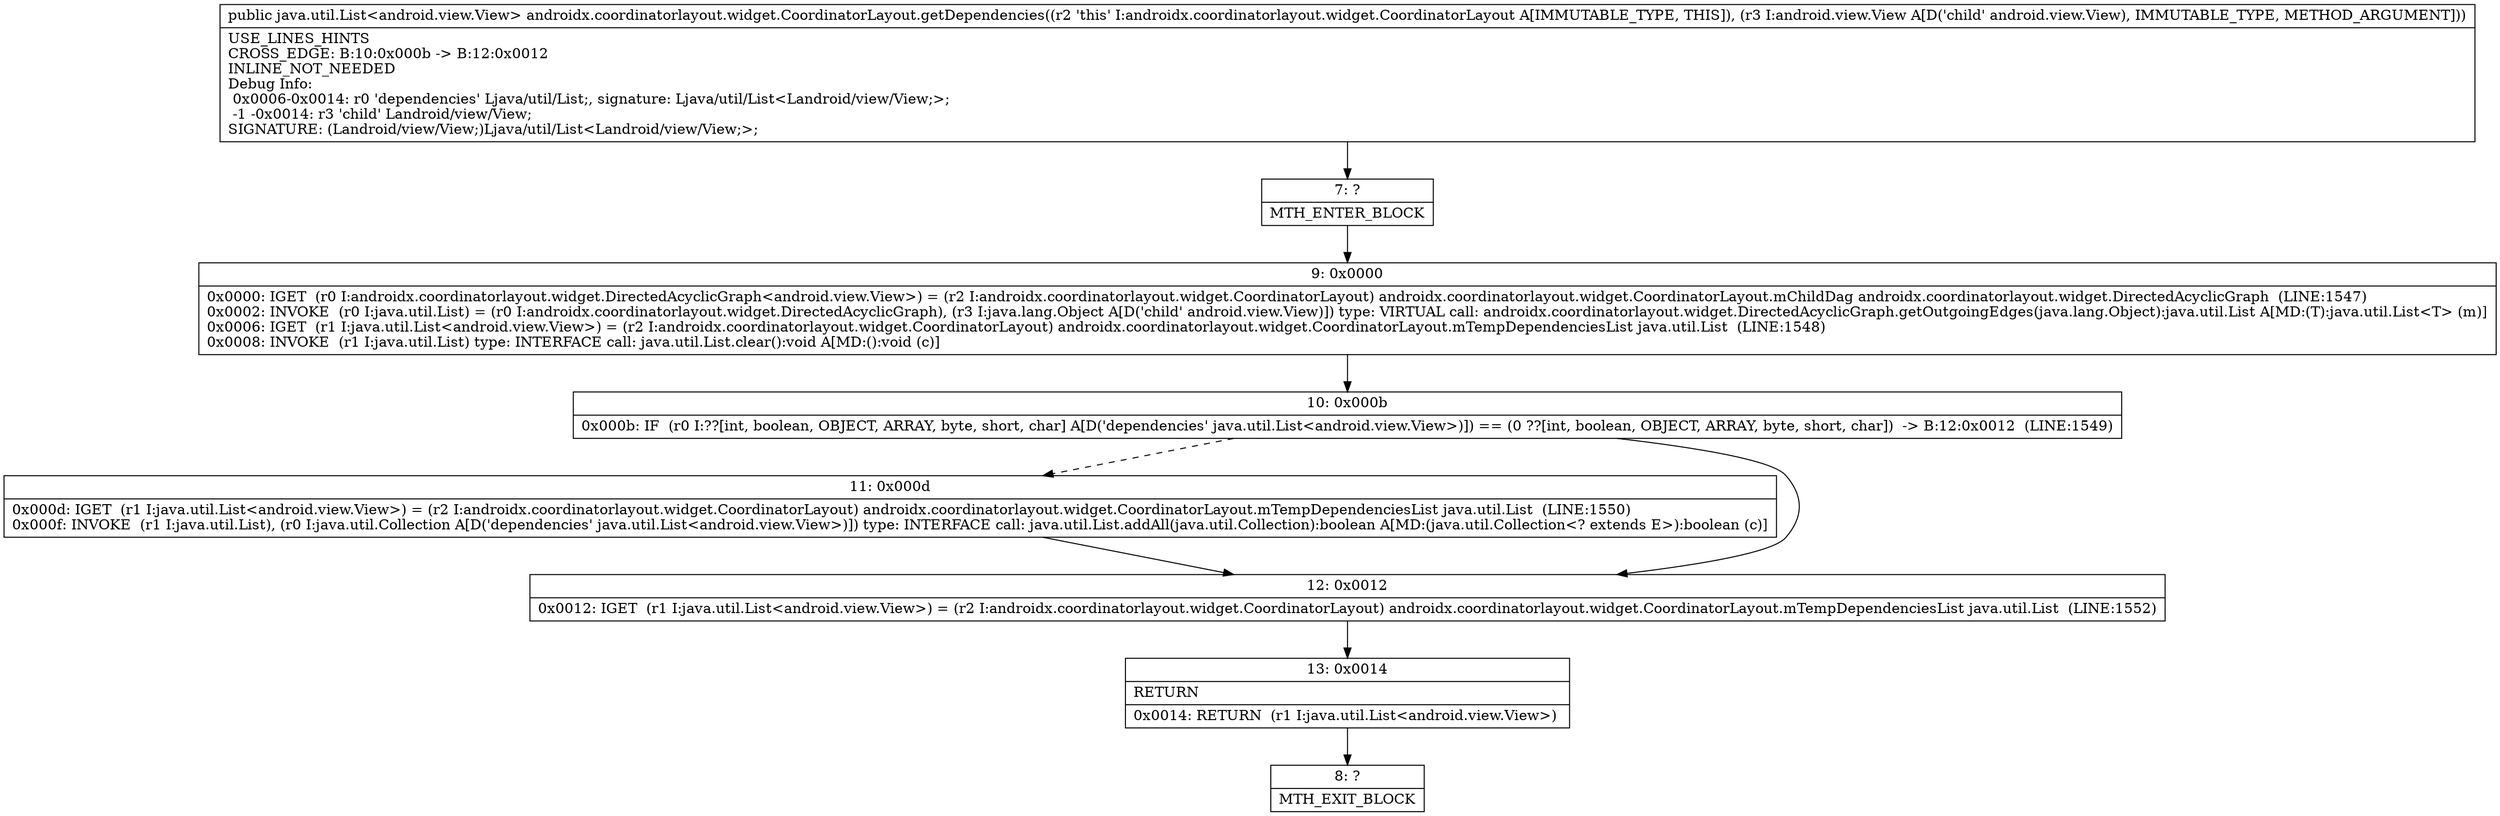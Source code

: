 digraph "CFG forandroidx.coordinatorlayout.widget.CoordinatorLayout.getDependencies(Landroid\/view\/View;)Ljava\/util\/List;" {
Node_7 [shape=record,label="{7\:\ ?|MTH_ENTER_BLOCK\l}"];
Node_9 [shape=record,label="{9\:\ 0x0000|0x0000: IGET  (r0 I:androidx.coordinatorlayout.widget.DirectedAcyclicGraph\<android.view.View\>) = (r2 I:androidx.coordinatorlayout.widget.CoordinatorLayout) androidx.coordinatorlayout.widget.CoordinatorLayout.mChildDag androidx.coordinatorlayout.widget.DirectedAcyclicGraph  (LINE:1547)\l0x0002: INVOKE  (r0 I:java.util.List) = (r0 I:androidx.coordinatorlayout.widget.DirectedAcyclicGraph), (r3 I:java.lang.Object A[D('child' android.view.View)]) type: VIRTUAL call: androidx.coordinatorlayout.widget.DirectedAcyclicGraph.getOutgoingEdges(java.lang.Object):java.util.List A[MD:(T):java.util.List\<T\> (m)]\l0x0006: IGET  (r1 I:java.util.List\<android.view.View\>) = (r2 I:androidx.coordinatorlayout.widget.CoordinatorLayout) androidx.coordinatorlayout.widget.CoordinatorLayout.mTempDependenciesList java.util.List  (LINE:1548)\l0x0008: INVOKE  (r1 I:java.util.List) type: INTERFACE call: java.util.List.clear():void A[MD:():void (c)]\l}"];
Node_10 [shape=record,label="{10\:\ 0x000b|0x000b: IF  (r0 I:??[int, boolean, OBJECT, ARRAY, byte, short, char] A[D('dependencies' java.util.List\<android.view.View\>)]) == (0 ??[int, boolean, OBJECT, ARRAY, byte, short, char])  \-\> B:12:0x0012  (LINE:1549)\l}"];
Node_11 [shape=record,label="{11\:\ 0x000d|0x000d: IGET  (r1 I:java.util.List\<android.view.View\>) = (r2 I:androidx.coordinatorlayout.widget.CoordinatorLayout) androidx.coordinatorlayout.widget.CoordinatorLayout.mTempDependenciesList java.util.List  (LINE:1550)\l0x000f: INVOKE  (r1 I:java.util.List), (r0 I:java.util.Collection A[D('dependencies' java.util.List\<android.view.View\>)]) type: INTERFACE call: java.util.List.addAll(java.util.Collection):boolean A[MD:(java.util.Collection\<? extends E\>):boolean (c)]\l}"];
Node_12 [shape=record,label="{12\:\ 0x0012|0x0012: IGET  (r1 I:java.util.List\<android.view.View\>) = (r2 I:androidx.coordinatorlayout.widget.CoordinatorLayout) androidx.coordinatorlayout.widget.CoordinatorLayout.mTempDependenciesList java.util.List  (LINE:1552)\l}"];
Node_13 [shape=record,label="{13\:\ 0x0014|RETURN\l|0x0014: RETURN  (r1 I:java.util.List\<android.view.View\>) \l}"];
Node_8 [shape=record,label="{8\:\ ?|MTH_EXIT_BLOCK\l}"];
MethodNode[shape=record,label="{public java.util.List\<android.view.View\> androidx.coordinatorlayout.widget.CoordinatorLayout.getDependencies((r2 'this' I:androidx.coordinatorlayout.widget.CoordinatorLayout A[IMMUTABLE_TYPE, THIS]), (r3 I:android.view.View A[D('child' android.view.View), IMMUTABLE_TYPE, METHOD_ARGUMENT]))  | USE_LINES_HINTS\lCROSS_EDGE: B:10:0x000b \-\> B:12:0x0012\lINLINE_NOT_NEEDED\lDebug Info:\l  0x0006\-0x0014: r0 'dependencies' Ljava\/util\/List;, signature: Ljava\/util\/List\<Landroid\/view\/View;\>;\l  \-1 \-0x0014: r3 'child' Landroid\/view\/View;\lSIGNATURE: (Landroid\/view\/View;)Ljava\/util\/List\<Landroid\/view\/View;\>;\l}"];
MethodNode -> Node_7;Node_7 -> Node_9;
Node_9 -> Node_10;
Node_10 -> Node_11[style=dashed];
Node_10 -> Node_12;
Node_11 -> Node_12;
Node_12 -> Node_13;
Node_13 -> Node_8;
}

